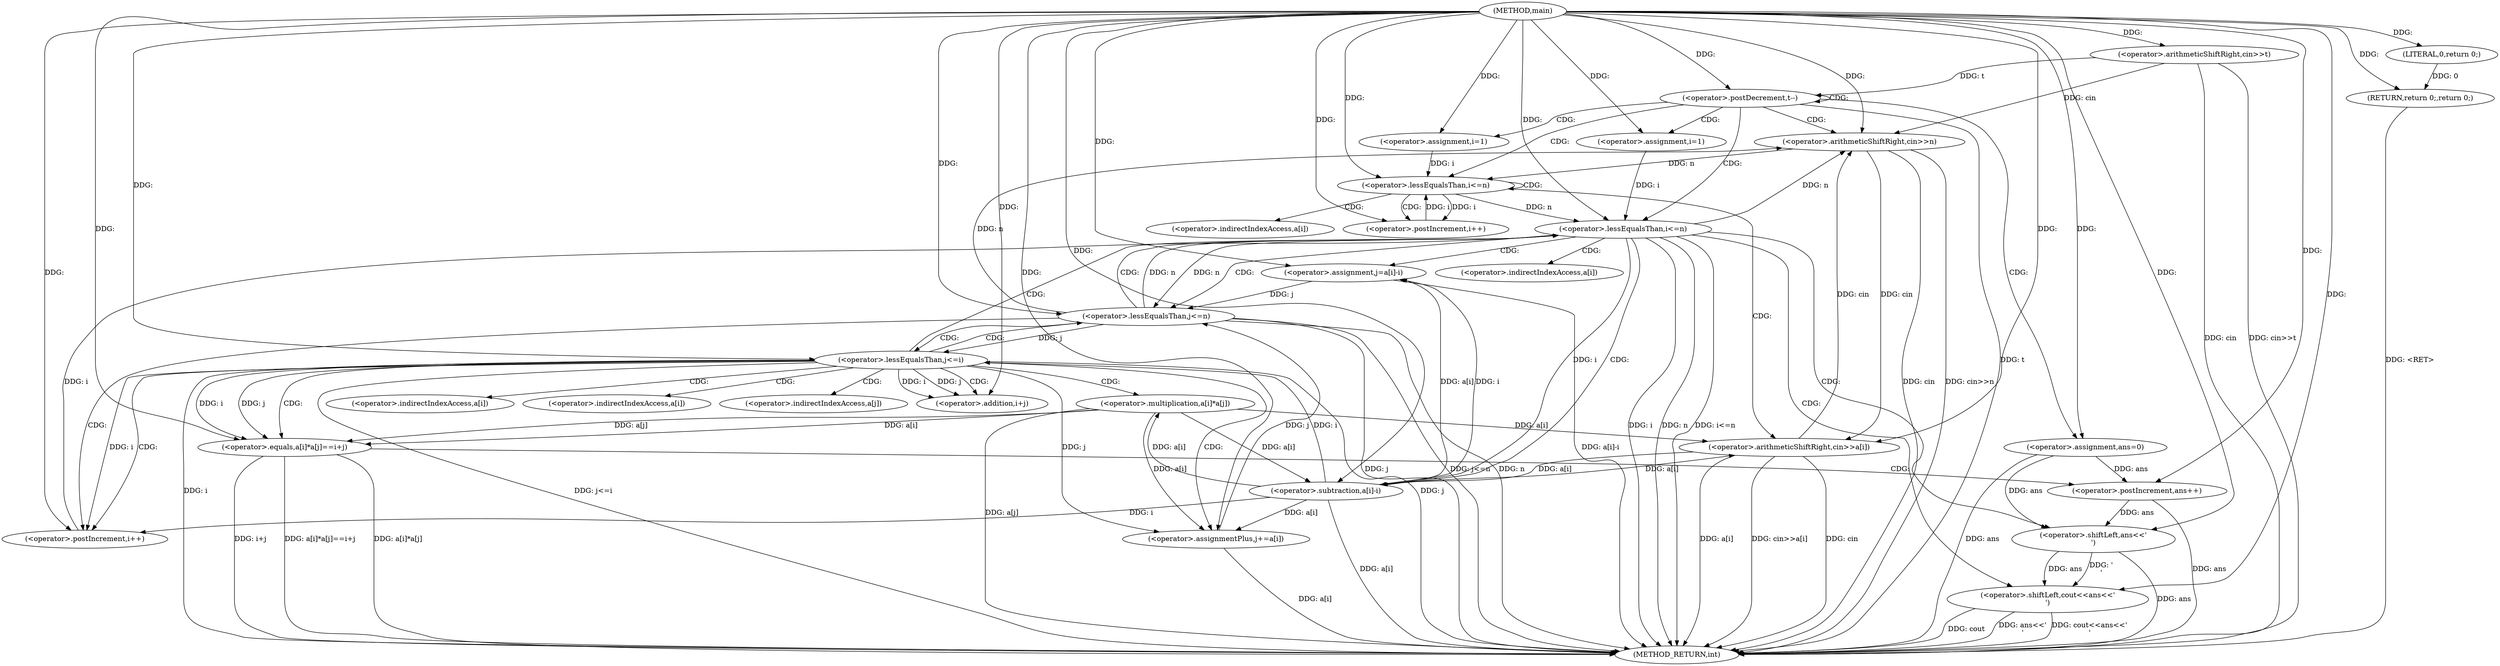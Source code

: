 digraph "main" {  
"1000101" [label = "(METHOD,main)" ]
"1000187" [label = "(METHOD_RETURN,int)" ]
"1000103" [label = "(<operator>.arithmeticShiftRight,cin>>t)" ]
"1000185" [label = "(RETURN,return 0;,return 0;)" ]
"1000107" [label = "(<operator>.postDecrement,t--)" ]
"1000186" [label = "(LITERAL,0,return 0;)" ]
"1000110" [label = "(<operator>.assignment,ans=0)" ]
"1000113" [label = "(<operator>.arithmeticShiftRight,cin>>n)" ]
"1000180" [label = "(<operator>.shiftLeft,cout<<ans<<'\n')" ]
"1000118" [label = "(<operator>.assignment,i=1)" ]
"1000121" [label = "(<operator>.lessEqualsThan,i<=n)" ]
"1000124" [label = "(<operator>.postIncrement,i++)" ]
"1000134" [label = "(<operator>.assignment,i=1)" ]
"1000137" [label = "(<operator>.lessEqualsThan,i<=n)" ]
"1000140" [label = "(<operator>.postIncrement,i++)" ]
"1000127" [label = "(<operator>.arithmeticShiftRight,cin>>a[i])" ]
"1000182" [label = "(<operator>.shiftLeft,ans<<'\n')" ]
"1000145" [label = "(<operator>.assignment,j=a[i]-i)" ]
"1000152" [label = "(<operator>.lessEqualsThan,j<=n)" ]
"1000155" [label = "(<operator>.assignmentPlus,j+=a[i])" ]
"1000147" [label = "(<operator>.subtraction,a[i]-i)" ]
"1000162" [label = "(<operator>.lessEqualsThan,j<=i)" ]
"1000167" [label = "(<operator>.equals,a[i]*a[j]==i+j)" ]
"1000178" [label = "(<operator>.postIncrement,ans++)" ]
"1000168" [label = "(<operator>.multiplication,a[i]*a[j])" ]
"1000175" [label = "(<operator>.addition,i+j)" ]
"1000129" [label = "(<operator>.indirectIndexAccess,a[i])" ]
"1000157" [label = "(<operator>.indirectIndexAccess,a[i])" ]
"1000148" [label = "(<operator>.indirectIndexAccess,a[i])" ]
"1000169" [label = "(<operator>.indirectIndexAccess,a[i])" ]
"1000172" [label = "(<operator>.indirectIndexAccess,a[j])" ]
  "1000103" -> "1000187"  [ label = "DDG: cin"] 
  "1000103" -> "1000187"  [ label = "DDG: cin>>t"] 
  "1000107" -> "1000187"  [ label = "DDG: t"] 
  "1000110" -> "1000187"  [ label = "DDG: ans"] 
  "1000113" -> "1000187"  [ label = "DDG: cin"] 
  "1000113" -> "1000187"  [ label = "DDG: cin>>n"] 
  "1000137" -> "1000187"  [ label = "DDG: i"] 
  "1000137" -> "1000187"  [ label = "DDG: n"] 
  "1000137" -> "1000187"  [ label = "DDG: i<=n"] 
  "1000182" -> "1000187"  [ label = "DDG: ans"] 
  "1000180" -> "1000187"  [ label = "DDG: ans<<'\n'"] 
  "1000180" -> "1000187"  [ label = "DDG: cout<<ans<<'\n'"] 
  "1000147" -> "1000187"  [ label = "DDG: a[i]"] 
  "1000145" -> "1000187"  [ label = "DDG: a[i]-i"] 
  "1000152" -> "1000187"  [ label = "DDG: j"] 
  "1000152" -> "1000187"  [ label = "DDG: n"] 
  "1000152" -> "1000187"  [ label = "DDG: j<=n"] 
  "1000162" -> "1000187"  [ label = "DDG: j"] 
  "1000162" -> "1000187"  [ label = "DDG: i"] 
  "1000162" -> "1000187"  [ label = "DDG: j<=i"] 
  "1000168" -> "1000187"  [ label = "DDG: a[j]"] 
  "1000167" -> "1000187"  [ label = "DDG: a[i]*a[j]"] 
  "1000167" -> "1000187"  [ label = "DDG: i+j"] 
  "1000167" -> "1000187"  [ label = "DDG: a[i]*a[j]==i+j"] 
  "1000178" -> "1000187"  [ label = "DDG: ans"] 
  "1000155" -> "1000187"  [ label = "DDG: a[i]"] 
  "1000127" -> "1000187"  [ label = "DDG: cin"] 
  "1000127" -> "1000187"  [ label = "DDG: a[i]"] 
  "1000127" -> "1000187"  [ label = "DDG: cin>>a[i]"] 
  "1000185" -> "1000187"  [ label = "DDG: <RET>"] 
  "1000180" -> "1000187"  [ label = "DDG: cout"] 
  "1000186" -> "1000185"  [ label = "DDG: 0"] 
  "1000101" -> "1000185"  [ label = "DDG: "] 
  "1000101" -> "1000103"  [ label = "DDG: "] 
  "1000101" -> "1000186"  [ label = "DDG: "] 
  "1000103" -> "1000107"  [ label = "DDG: t"] 
  "1000101" -> "1000107"  [ label = "DDG: "] 
  "1000101" -> "1000110"  [ label = "DDG: "] 
  "1000103" -> "1000113"  [ label = "DDG: cin"] 
  "1000127" -> "1000113"  [ label = "DDG: cin"] 
  "1000101" -> "1000113"  [ label = "DDG: "] 
  "1000137" -> "1000113"  [ label = "DDG: n"] 
  "1000152" -> "1000113"  [ label = "DDG: n"] 
  "1000101" -> "1000118"  [ label = "DDG: "] 
  "1000101" -> "1000134"  [ label = "DDG: "] 
  "1000101" -> "1000180"  [ label = "DDG: "] 
  "1000182" -> "1000180"  [ label = "DDG: ans"] 
  "1000182" -> "1000180"  [ label = "DDG: '\n'"] 
  "1000118" -> "1000121"  [ label = "DDG: i"] 
  "1000124" -> "1000121"  [ label = "DDG: i"] 
  "1000101" -> "1000121"  [ label = "DDG: "] 
  "1000113" -> "1000121"  [ label = "DDG: n"] 
  "1000121" -> "1000124"  [ label = "DDG: i"] 
  "1000101" -> "1000124"  [ label = "DDG: "] 
  "1000134" -> "1000137"  [ label = "DDG: i"] 
  "1000140" -> "1000137"  [ label = "DDG: i"] 
  "1000101" -> "1000137"  [ label = "DDG: "] 
  "1000121" -> "1000137"  [ label = "DDG: n"] 
  "1000152" -> "1000137"  [ label = "DDG: n"] 
  "1000147" -> "1000140"  [ label = "DDG: i"] 
  "1000162" -> "1000140"  [ label = "DDG: i"] 
  "1000101" -> "1000140"  [ label = "DDG: "] 
  "1000110" -> "1000182"  [ label = "DDG: ans"] 
  "1000178" -> "1000182"  [ label = "DDG: ans"] 
  "1000101" -> "1000182"  [ label = "DDG: "] 
  "1000113" -> "1000127"  [ label = "DDG: cin"] 
  "1000101" -> "1000127"  [ label = "DDG: "] 
  "1000147" -> "1000127"  [ label = "DDG: a[i]"] 
  "1000168" -> "1000127"  [ label = "DDG: a[i]"] 
  "1000147" -> "1000145"  [ label = "DDG: a[i]"] 
  "1000147" -> "1000145"  [ label = "DDG: i"] 
  "1000147" -> "1000155"  [ label = "DDG: a[i]"] 
  "1000168" -> "1000155"  [ label = "DDG: a[i]"] 
  "1000101" -> "1000145"  [ label = "DDG: "] 
  "1000145" -> "1000152"  [ label = "DDG: j"] 
  "1000155" -> "1000152"  [ label = "DDG: j"] 
  "1000101" -> "1000152"  [ label = "DDG: "] 
  "1000137" -> "1000152"  [ label = "DDG: n"] 
  "1000162" -> "1000155"  [ label = "DDG: j"] 
  "1000101" -> "1000155"  [ label = "DDG: "] 
  "1000127" -> "1000147"  [ label = "DDG: a[i]"] 
  "1000168" -> "1000147"  [ label = "DDG: a[i]"] 
  "1000137" -> "1000147"  [ label = "DDG: i"] 
  "1000101" -> "1000147"  [ label = "DDG: "] 
  "1000152" -> "1000162"  [ label = "DDG: j"] 
  "1000101" -> "1000162"  [ label = "DDG: "] 
  "1000147" -> "1000162"  [ label = "DDG: i"] 
  "1000168" -> "1000167"  [ label = "DDG: a[j]"] 
  "1000168" -> "1000167"  [ label = "DDG: a[i]"] 
  "1000162" -> "1000167"  [ label = "DDG: i"] 
  "1000101" -> "1000167"  [ label = "DDG: "] 
  "1000162" -> "1000167"  [ label = "DDG: j"] 
  "1000110" -> "1000178"  [ label = "DDG: ans"] 
  "1000101" -> "1000178"  [ label = "DDG: "] 
  "1000147" -> "1000168"  [ label = "DDG: a[i]"] 
  "1000162" -> "1000175"  [ label = "DDG: i"] 
  "1000101" -> "1000175"  [ label = "DDG: "] 
  "1000162" -> "1000175"  [ label = "DDG: j"] 
  "1000107" -> "1000110"  [ label = "CDG: "] 
  "1000107" -> "1000118"  [ label = "CDG: "] 
  "1000107" -> "1000121"  [ label = "CDG: "] 
  "1000107" -> "1000113"  [ label = "CDG: "] 
  "1000107" -> "1000137"  [ label = "CDG: "] 
  "1000107" -> "1000107"  [ label = "CDG: "] 
  "1000107" -> "1000134"  [ label = "CDG: "] 
  "1000121" -> "1000127"  [ label = "CDG: "] 
  "1000121" -> "1000121"  [ label = "CDG: "] 
  "1000121" -> "1000129"  [ label = "CDG: "] 
  "1000121" -> "1000124"  [ label = "CDG: "] 
  "1000137" -> "1000182"  [ label = "CDG: "] 
  "1000137" -> "1000152"  [ label = "CDG: "] 
  "1000137" -> "1000180"  [ label = "CDG: "] 
  "1000137" -> "1000148"  [ label = "CDG: "] 
  "1000137" -> "1000147"  [ label = "CDG: "] 
  "1000137" -> "1000145"  [ label = "CDG: "] 
  "1000152" -> "1000137"  [ label = "CDG: "] 
  "1000152" -> "1000162"  [ label = "CDG: "] 
  "1000152" -> "1000140"  [ label = "CDG: "] 
  "1000162" -> "1000152"  [ label = "CDG: "] 
  "1000162" -> "1000157"  [ label = "CDG: "] 
  "1000162" -> "1000172"  [ label = "CDG: "] 
  "1000162" -> "1000169"  [ label = "CDG: "] 
  "1000162" -> "1000168"  [ label = "CDG: "] 
  "1000162" -> "1000167"  [ label = "CDG: "] 
  "1000162" -> "1000175"  [ label = "CDG: "] 
  "1000162" -> "1000155"  [ label = "CDG: "] 
  "1000162" -> "1000137"  [ label = "CDG: "] 
  "1000162" -> "1000140"  [ label = "CDG: "] 
  "1000167" -> "1000178"  [ label = "CDG: "] 
}
